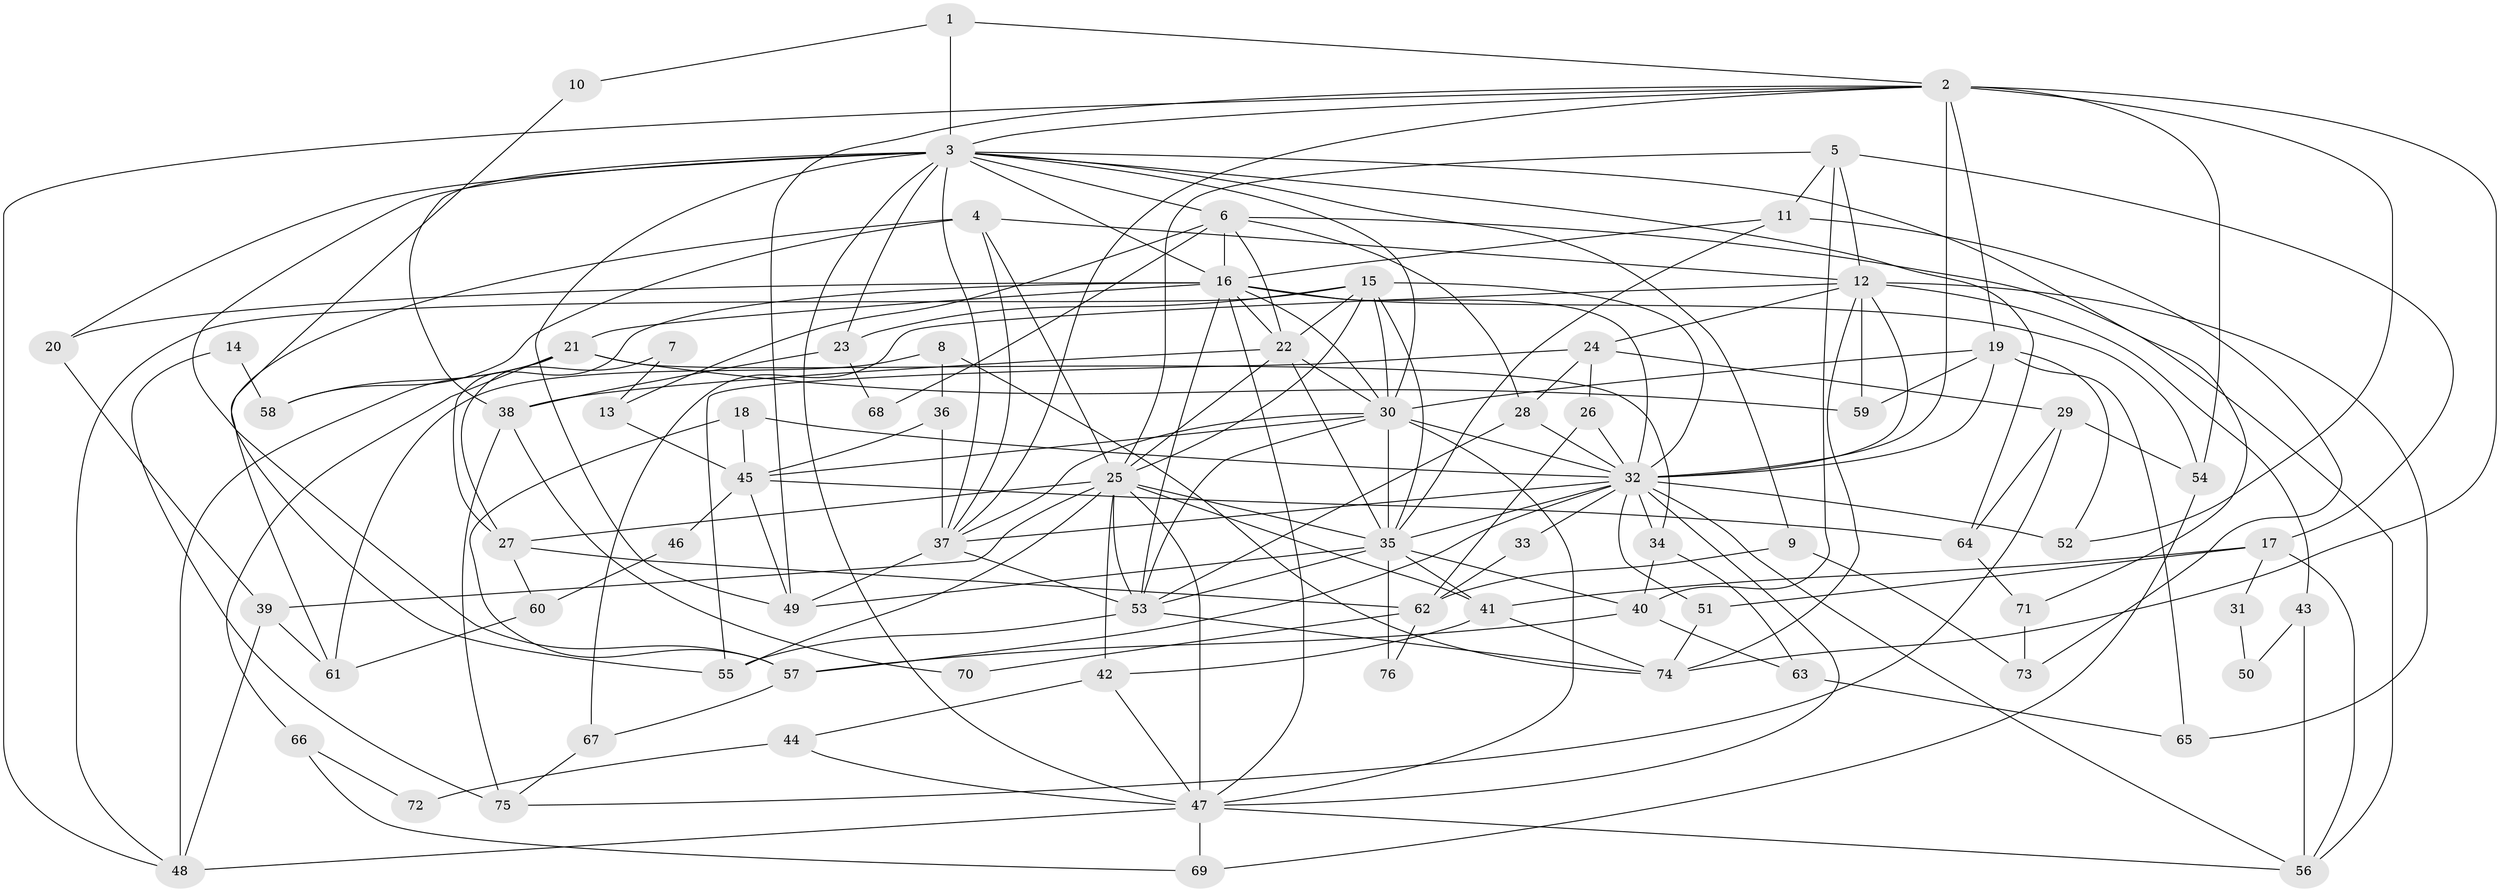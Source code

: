 // original degree distribution, {3: 0.296, 4: 0.296, 5: 0.192, 2: 0.112, 7: 0.048, 6: 0.032, 8: 0.016, 11: 0.008}
// Generated by graph-tools (version 1.1) at 2025/51/03/04/25 22:51:09]
// undirected, 76 vertices, 186 edges
graph export_dot {
  node [color=gray90,style=filled];
  1;
  2;
  3;
  4;
  5;
  6;
  7;
  8;
  9;
  10;
  11;
  12;
  13;
  14;
  15;
  16;
  17;
  18;
  19;
  20;
  21;
  22;
  23;
  24;
  25;
  26;
  27;
  28;
  29;
  30;
  31;
  32;
  33;
  34;
  35;
  36;
  37;
  38;
  39;
  40;
  41;
  42;
  43;
  44;
  45;
  46;
  47;
  48;
  49;
  50;
  51;
  52;
  53;
  54;
  55;
  56;
  57;
  58;
  59;
  60;
  61;
  62;
  63;
  64;
  65;
  66;
  67;
  68;
  69;
  70;
  71;
  72;
  73;
  74;
  75;
  76;
  1 -- 2 [weight=1.0];
  1 -- 3 [weight=1.0];
  1 -- 10 [weight=1.0];
  2 -- 3 [weight=1.0];
  2 -- 19 [weight=1.0];
  2 -- 32 [weight=3.0];
  2 -- 37 [weight=1.0];
  2 -- 48 [weight=1.0];
  2 -- 49 [weight=1.0];
  2 -- 52 [weight=1.0];
  2 -- 54 [weight=1.0];
  2 -- 74 [weight=1.0];
  3 -- 6 [weight=1.0];
  3 -- 9 [weight=1.0];
  3 -- 16 [weight=1.0];
  3 -- 20 [weight=1.0];
  3 -- 23 [weight=1.0];
  3 -- 30 [weight=1.0];
  3 -- 37 [weight=1.0];
  3 -- 38 [weight=1.0];
  3 -- 47 [weight=1.0];
  3 -- 49 [weight=1.0];
  3 -- 57 [weight=1.0];
  3 -- 64 [weight=1.0];
  3 -- 71 [weight=1.0];
  4 -- 12 [weight=1.0];
  4 -- 25 [weight=1.0];
  4 -- 37 [weight=1.0];
  4 -- 58 [weight=1.0];
  4 -- 61 [weight=1.0];
  5 -- 11 [weight=1.0];
  5 -- 12 [weight=1.0];
  5 -- 17 [weight=1.0];
  5 -- 25 [weight=1.0];
  5 -- 40 [weight=1.0];
  6 -- 13 [weight=1.0];
  6 -- 16 [weight=1.0];
  6 -- 22 [weight=1.0];
  6 -- 28 [weight=1.0];
  6 -- 56 [weight=1.0];
  6 -- 68 [weight=1.0];
  7 -- 13 [weight=1.0];
  7 -- 27 [weight=1.0];
  8 -- 36 [weight=1.0];
  8 -- 61 [weight=1.0];
  8 -- 74 [weight=1.0];
  9 -- 62 [weight=1.0];
  9 -- 73 [weight=1.0];
  10 -- 55 [weight=1.0];
  11 -- 16 [weight=1.0];
  11 -- 35 [weight=1.0];
  11 -- 73 [weight=1.0];
  12 -- 24 [weight=1.0];
  12 -- 32 [weight=1.0];
  12 -- 43 [weight=1.0];
  12 -- 59 [weight=1.0];
  12 -- 65 [weight=1.0];
  12 -- 67 [weight=1.0];
  12 -- 74 [weight=1.0];
  13 -- 45 [weight=1.0];
  14 -- 58 [weight=1.0];
  14 -- 75 [weight=1.0];
  15 -- 22 [weight=1.0];
  15 -- 23 [weight=1.0];
  15 -- 25 [weight=1.0];
  15 -- 30 [weight=1.0];
  15 -- 32 [weight=1.0];
  15 -- 35 [weight=1.0];
  15 -- 48 [weight=1.0];
  16 -- 20 [weight=1.0];
  16 -- 21 [weight=3.0];
  16 -- 22 [weight=1.0];
  16 -- 27 [weight=1.0];
  16 -- 30 [weight=1.0];
  16 -- 32 [weight=2.0];
  16 -- 47 [weight=1.0];
  16 -- 53 [weight=1.0];
  16 -- 54 [weight=1.0];
  17 -- 31 [weight=1.0];
  17 -- 41 [weight=1.0];
  17 -- 51 [weight=1.0];
  17 -- 56 [weight=1.0];
  18 -- 32 [weight=1.0];
  18 -- 45 [weight=1.0];
  18 -- 57 [weight=1.0];
  19 -- 30 [weight=1.0];
  19 -- 32 [weight=2.0];
  19 -- 52 [weight=1.0];
  19 -- 59 [weight=1.0];
  19 -- 65 [weight=1.0];
  20 -- 39 [weight=1.0];
  21 -- 34 [weight=1.0];
  21 -- 48 [weight=1.0];
  21 -- 58 [weight=1.0];
  21 -- 59 [weight=2.0];
  21 -- 66 [weight=1.0];
  22 -- 25 [weight=1.0];
  22 -- 30 [weight=1.0];
  22 -- 35 [weight=1.0];
  22 -- 38 [weight=1.0];
  23 -- 38 [weight=1.0];
  23 -- 68 [weight=1.0];
  24 -- 26 [weight=1.0];
  24 -- 28 [weight=1.0];
  24 -- 29 [weight=1.0];
  24 -- 55 [weight=1.0];
  25 -- 27 [weight=1.0];
  25 -- 35 [weight=1.0];
  25 -- 39 [weight=1.0];
  25 -- 41 [weight=1.0];
  25 -- 42 [weight=1.0];
  25 -- 47 [weight=1.0];
  25 -- 53 [weight=1.0];
  25 -- 55 [weight=1.0];
  26 -- 32 [weight=1.0];
  26 -- 62 [weight=1.0];
  27 -- 60 [weight=1.0];
  27 -- 62 [weight=1.0];
  28 -- 32 [weight=1.0];
  28 -- 53 [weight=1.0];
  29 -- 54 [weight=1.0];
  29 -- 64 [weight=1.0];
  29 -- 75 [weight=1.0];
  30 -- 32 [weight=1.0];
  30 -- 35 [weight=1.0];
  30 -- 37 [weight=2.0];
  30 -- 45 [weight=1.0];
  30 -- 47 [weight=1.0];
  30 -- 53 [weight=2.0];
  31 -- 50 [weight=1.0];
  32 -- 33 [weight=1.0];
  32 -- 34 [weight=2.0];
  32 -- 35 [weight=1.0];
  32 -- 37 [weight=1.0];
  32 -- 47 [weight=1.0];
  32 -- 51 [weight=1.0];
  32 -- 52 [weight=1.0];
  32 -- 56 [weight=1.0];
  32 -- 57 [weight=1.0];
  33 -- 62 [weight=1.0];
  34 -- 40 [weight=1.0];
  34 -- 63 [weight=1.0];
  35 -- 40 [weight=1.0];
  35 -- 41 [weight=1.0];
  35 -- 49 [weight=1.0];
  35 -- 53 [weight=2.0];
  35 -- 76 [weight=1.0];
  36 -- 37 [weight=1.0];
  36 -- 45 [weight=1.0];
  37 -- 49 [weight=1.0];
  37 -- 53 [weight=2.0];
  38 -- 70 [weight=1.0];
  38 -- 75 [weight=1.0];
  39 -- 48 [weight=1.0];
  39 -- 61 [weight=1.0];
  40 -- 57 [weight=1.0];
  40 -- 63 [weight=1.0];
  41 -- 42 [weight=1.0];
  41 -- 74 [weight=1.0];
  42 -- 44 [weight=1.0];
  42 -- 47 [weight=1.0];
  43 -- 50 [weight=1.0];
  43 -- 56 [weight=1.0];
  44 -- 47 [weight=1.0];
  44 -- 72 [weight=1.0];
  45 -- 46 [weight=1.0];
  45 -- 49 [weight=1.0];
  45 -- 64 [weight=1.0];
  46 -- 60 [weight=1.0];
  47 -- 48 [weight=1.0];
  47 -- 56 [weight=1.0];
  47 -- 69 [weight=1.0];
  51 -- 74 [weight=1.0];
  53 -- 55 [weight=2.0];
  53 -- 74 [weight=1.0];
  54 -- 69 [weight=1.0];
  57 -- 67 [weight=1.0];
  60 -- 61 [weight=1.0];
  62 -- 70 [weight=1.0];
  62 -- 76 [weight=1.0];
  63 -- 65 [weight=1.0];
  64 -- 71 [weight=1.0];
  66 -- 69 [weight=1.0];
  66 -- 72 [weight=1.0];
  67 -- 75 [weight=1.0];
  71 -- 73 [weight=1.0];
}
